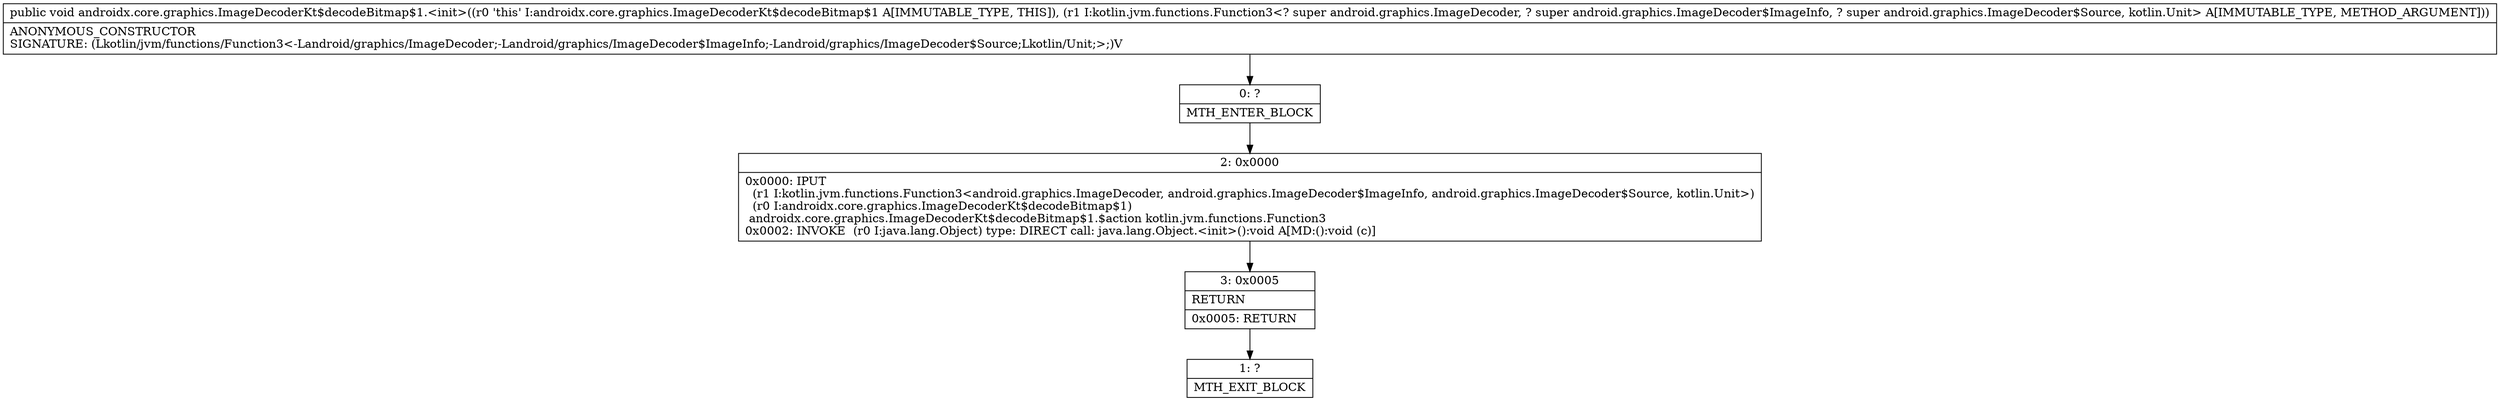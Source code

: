 digraph "CFG forandroidx.core.graphics.ImageDecoderKt$decodeBitmap$1.\<init\>(Lkotlin\/jvm\/functions\/Function3;)V" {
Node_0 [shape=record,label="{0\:\ ?|MTH_ENTER_BLOCK\l}"];
Node_2 [shape=record,label="{2\:\ 0x0000|0x0000: IPUT  \l  (r1 I:kotlin.jvm.functions.Function3\<android.graphics.ImageDecoder, android.graphics.ImageDecoder$ImageInfo, android.graphics.ImageDecoder$Source, kotlin.Unit\>)\l  (r0 I:androidx.core.graphics.ImageDecoderKt$decodeBitmap$1)\l androidx.core.graphics.ImageDecoderKt$decodeBitmap$1.$action kotlin.jvm.functions.Function3 \l0x0002: INVOKE  (r0 I:java.lang.Object) type: DIRECT call: java.lang.Object.\<init\>():void A[MD:():void (c)]\l}"];
Node_3 [shape=record,label="{3\:\ 0x0005|RETURN\l|0x0005: RETURN   \l}"];
Node_1 [shape=record,label="{1\:\ ?|MTH_EXIT_BLOCK\l}"];
MethodNode[shape=record,label="{public void androidx.core.graphics.ImageDecoderKt$decodeBitmap$1.\<init\>((r0 'this' I:androidx.core.graphics.ImageDecoderKt$decodeBitmap$1 A[IMMUTABLE_TYPE, THIS]), (r1 I:kotlin.jvm.functions.Function3\<? super android.graphics.ImageDecoder, ? super android.graphics.ImageDecoder$ImageInfo, ? super android.graphics.ImageDecoder$Source, kotlin.Unit\> A[IMMUTABLE_TYPE, METHOD_ARGUMENT]))  | ANONYMOUS_CONSTRUCTOR\lSIGNATURE: (Lkotlin\/jvm\/functions\/Function3\<\-Landroid\/graphics\/ImageDecoder;\-Landroid\/graphics\/ImageDecoder$ImageInfo;\-Landroid\/graphics\/ImageDecoder$Source;Lkotlin\/Unit;\>;)V\l}"];
MethodNode -> Node_0;Node_0 -> Node_2;
Node_2 -> Node_3;
Node_3 -> Node_1;
}

